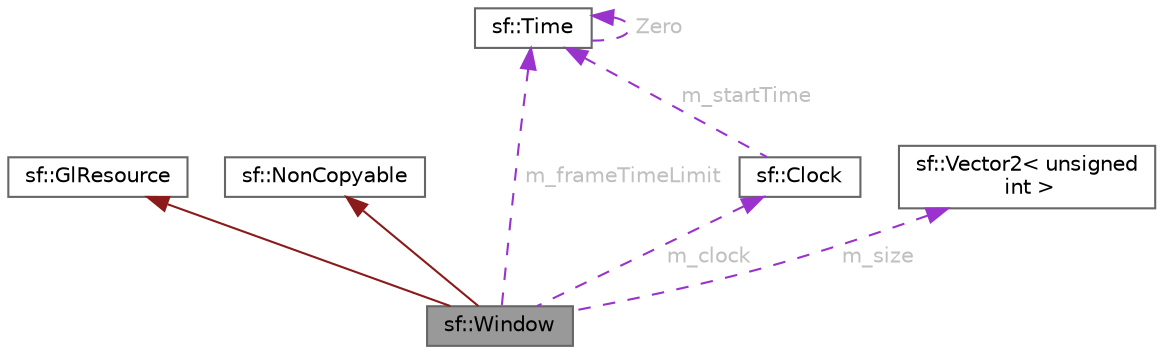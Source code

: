digraph "sf::Window"
{
 // INTERACTIVE_SVG=YES
 // LATEX_PDF_SIZE
  bgcolor="transparent";
  edge [fontname=Helvetica,fontsize=10,labelfontname=Helvetica,labelfontsize=10];
  node [fontname=Helvetica,fontsize=10,shape=box,height=0.2,width=0.4];
  Node1 [id="Node000001",label="sf::Window",height=0.2,width=0.4,color="gray40", fillcolor="grey60", style="filled", fontcolor="black",tooltip="Window that serves as a target for OpenGL rendering."];
  Node2 -> Node1 [id="edge1_Node000001_Node000002",dir="back",color="firebrick4",style="solid",tooltip=" "];
  Node2 [id="Node000002",label="sf::GlResource",height=0.2,width=0.4,color="gray40", fillcolor="white", style="filled",URL="$a02033.html",tooltip="Base class for classes that require an OpenGL context."];
  Node3 -> Node1 [id="edge2_Node000001_Node000003",dir="back",color="firebrick4",style="solid",tooltip=" "];
  Node3 [id="Node000003",label="sf::NonCopyable",height=0.2,width=0.4,color="gray40", fillcolor="white", style="filled",URL="$a01897.html",tooltip="Utility class that makes any derived class non-copyable."];
  Node4 -> Node1 [id="edge3_Node000001_Node000004",dir="back",color="darkorchid3",style="dashed",tooltip=" ",label=" m_clock",fontcolor="grey" ];
  Node4 [id="Node000004",label="sf::Clock",height=0.2,width=0.4,color="gray40", fillcolor="white", style="filled",URL="$a01873.html",tooltip="Utility class that measures the elapsed time."];
  Node5 -> Node4 [id="edge4_Node000004_Node000005",dir="back",color="darkorchid3",style="dashed",tooltip=" ",label=" m_startTime",fontcolor="grey" ];
  Node5 [id="Node000005",label="sf::Time",height=0.2,width=0.4,color="gray40", fillcolor="white", style="filled",URL="$a01933.html",tooltip="Represents a time value."];
  Node5 -> Node5 [id="edge5_Node000005_Node000005",dir="back",color="darkorchid3",style="dashed",tooltip=" ",label=" Zero",fontcolor="grey" ];
  Node5 -> Node1 [id="edge6_Node000001_Node000005",dir="back",color="darkorchid3",style="dashed",tooltip=" ",label=" m_frameTimeLimit",fontcolor="grey" ];
  Node6 -> Node1 [id="edge7_Node000001_Node000006",dir="back",color="darkorchid3",style="dashed",tooltip=" ",label=" m_size",fontcolor="grey" ];
  Node6 [id="Node000006",label="sf::Vector2\< unsigned\l int \>",height=0.2,width=0.4,color="gray40", fillcolor="white", style="filled",URL="$a01953.html",tooltip=" "];
}
